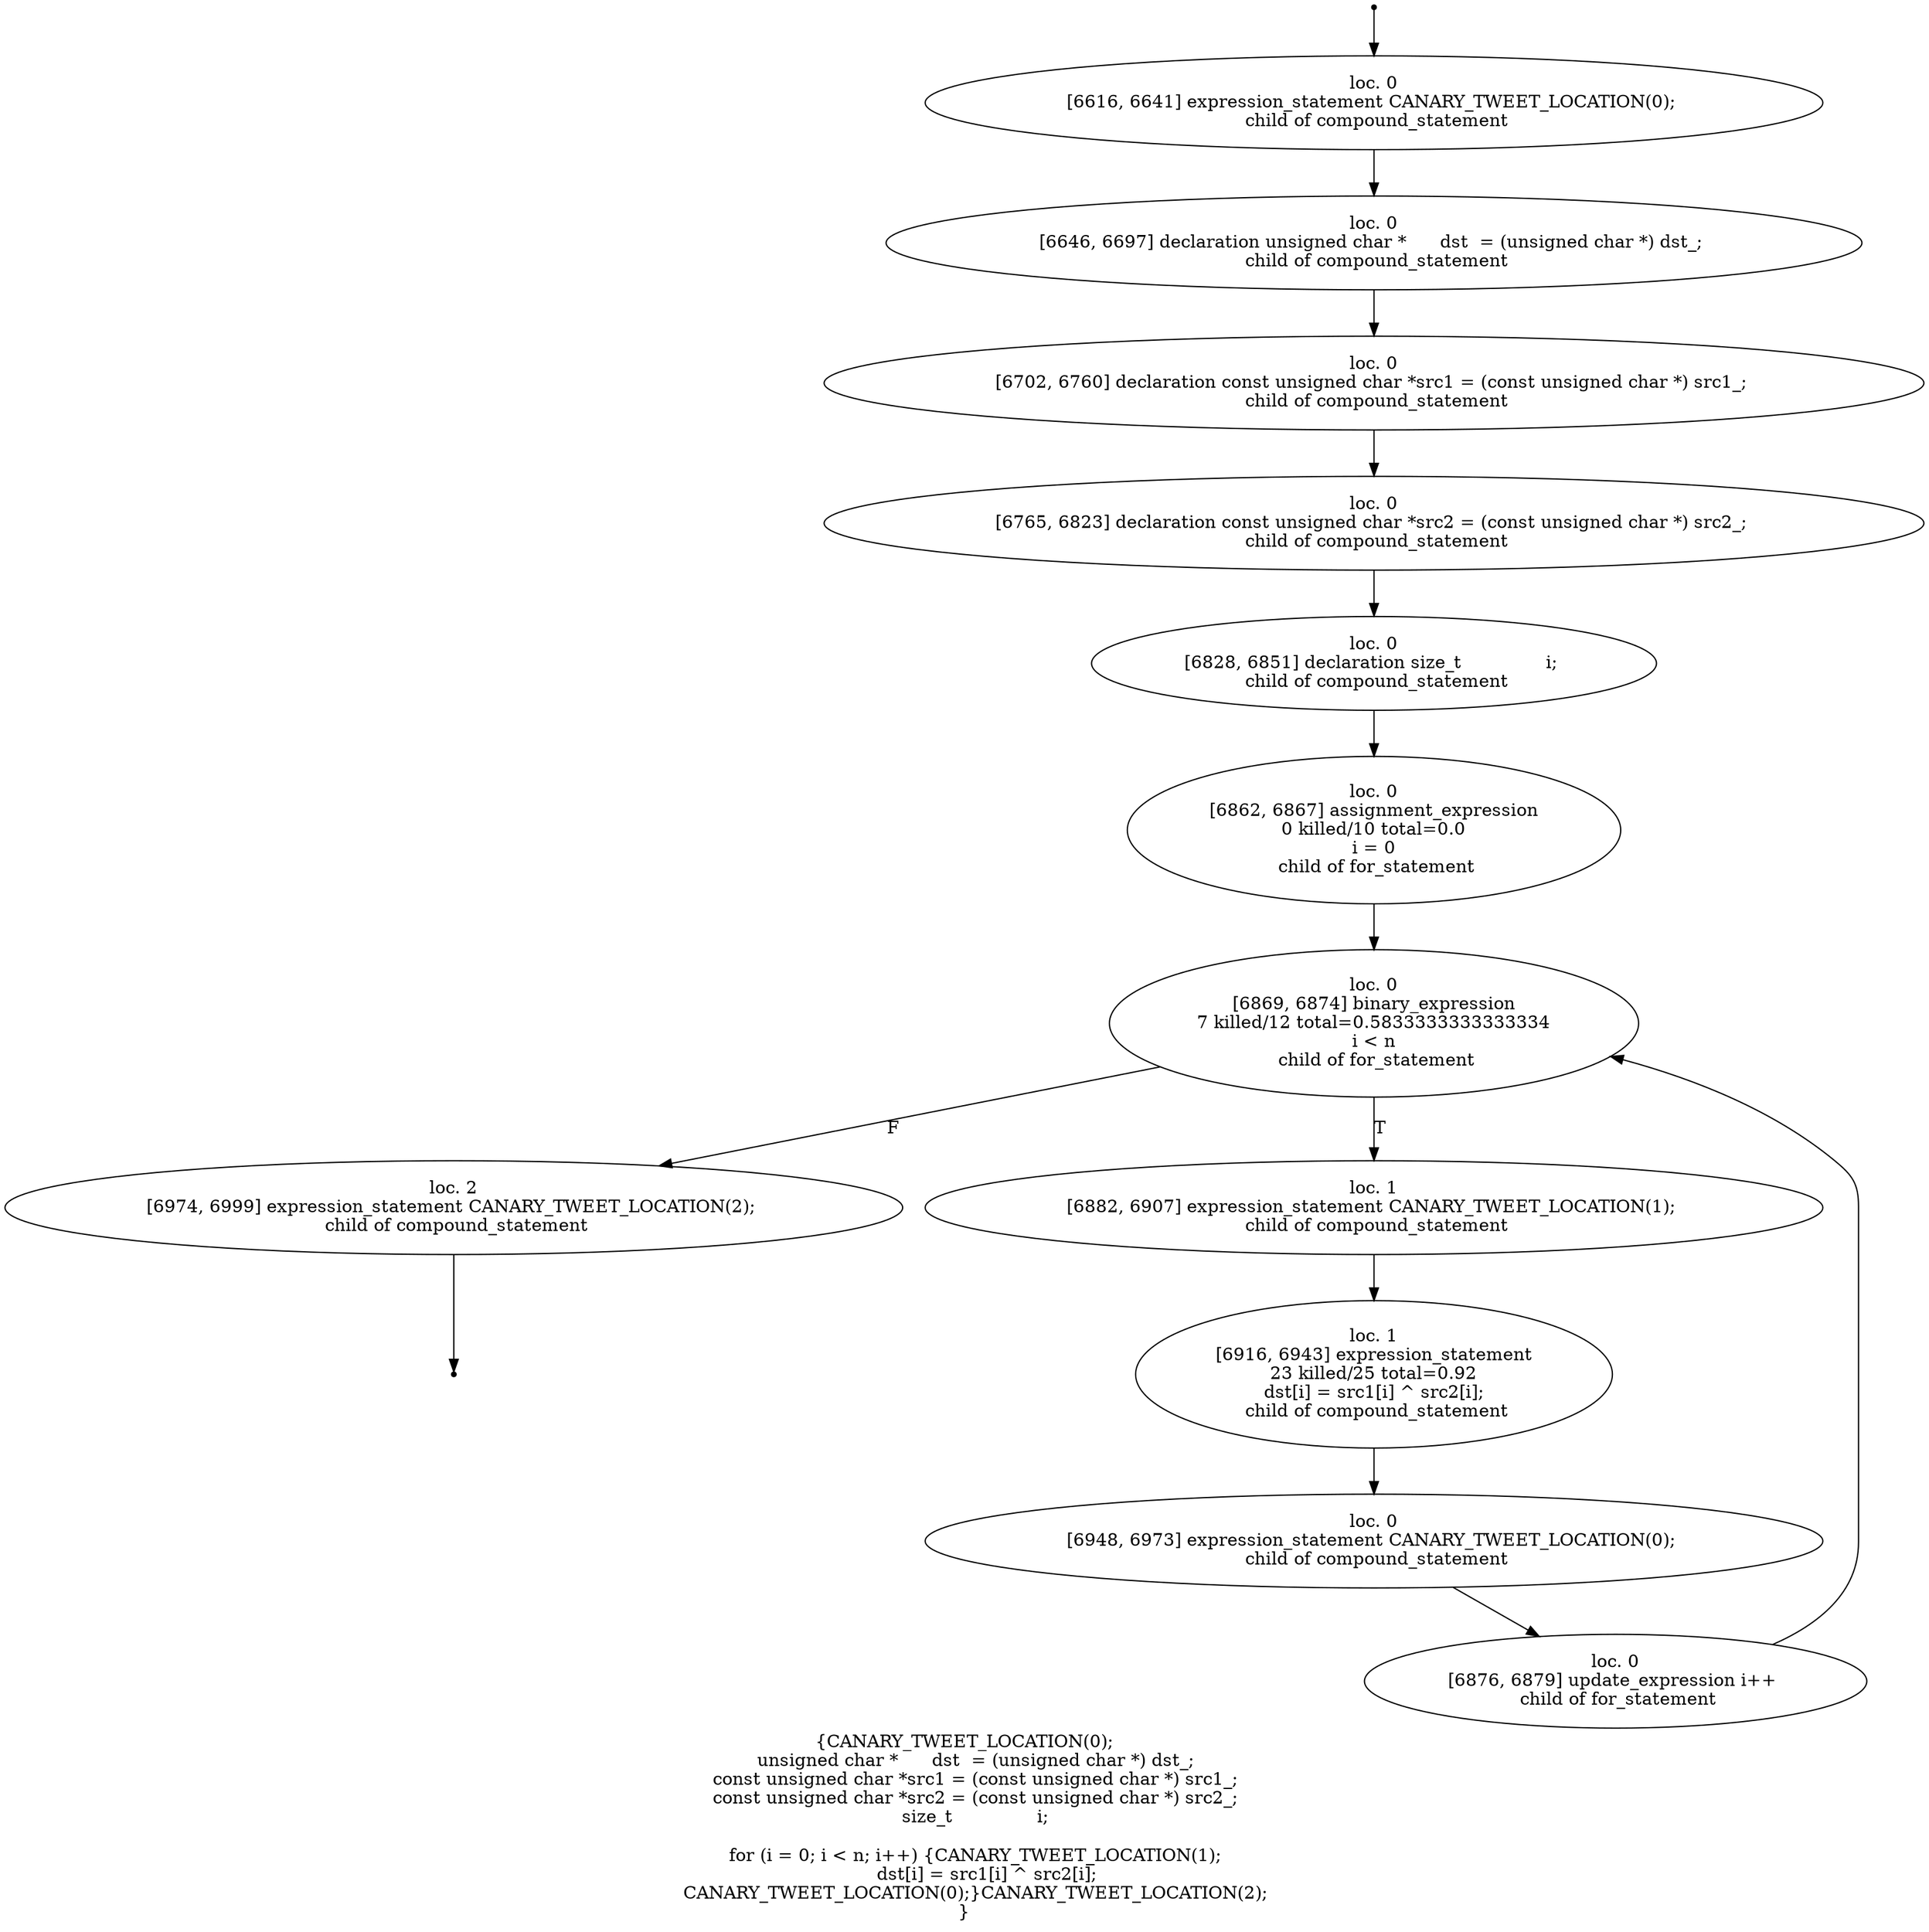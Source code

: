 digraph mem_xor2_15 {
	initial [shape=point]
	initial -> "loc. 0
[6616, 6641] expression_statement CANARY_TWEET_LOCATION(0); 
 child of compound_statement"
	final [shape=point]
	"loc. 2
[6974, 6999] expression_statement CANARY_TWEET_LOCATION(2); 
 child of compound_statement" -> final
	"loc. 0
[6616, 6641] expression_statement CANARY_TWEET_LOCATION(0); 
 child of compound_statement"
	"loc. 0
[6616, 6641] expression_statement CANARY_TWEET_LOCATION(0); 
 child of compound_statement" -> "loc. 0
[6646, 6697] declaration unsigned char *      dst  = (unsigned char *) dst_; 
 child of compound_statement"
	"loc. 0
[6646, 6697] declaration unsigned char *      dst  = (unsigned char *) dst_; 
 child of compound_statement"
	"loc. 0
[6646, 6697] declaration unsigned char *      dst  = (unsigned char *) dst_; 
 child of compound_statement" -> "loc. 0
[6702, 6760] declaration const unsigned char *src1 = (const unsigned char *) src1_; 
 child of compound_statement"
	"loc. 0
[6702, 6760] declaration const unsigned char *src1 = (const unsigned char *) src1_; 
 child of compound_statement"
	"loc. 0
[6702, 6760] declaration const unsigned char *src1 = (const unsigned char *) src1_; 
 child of compound_statement" -> "loc. 0
[6765, 6823] declaration const unsigned char *src2 = (const unsigned char *) src2_; 
 child of compound_statement"
	"loc. 0
[6765, 6823] declaration const unsigned char *src2 = (const unsigned char *) src2_; 
 child of compound_statement"
	"loc. 0
[6765, 6823] declaration const unsigned char *src2 = (const unsigned char *) src2_; 
 child of compound_statement" -> "loc. 0
[6828, 6851] declaration size_t               i; 
 child of compound_statement"
	"loc. 0
[6828, 6851] declaration size_t               i; 
 child of compound_statement"
	"loc. 0
[6828, 6851] declaration size_t               i; 
 child of compound_statement" -> "loc. 0
[6862, 6867] assignment_expression
0 killed/10 total=0.0
 i = 0 
 child of for_statement"
	"loc. 0
[6862, 6867] assignment_expression
0 killed/10 total=0.0
 i = 0 
 child of for_statement"
	"loc. 0
[6862, 6867] assignment_expression
0 killed/10 total=0.0
 i = 0 
 child of for_statement" -> "loc. 0
[6869, 6874] binary_expression
7 killed/12 total=0.5833333333333334
 i < n 
 child of for_statement"
	"loc. 0
[6869, 6874] binary_expression
7 killed/12 total=0.5833333333333334
 i < n 
 child of for_statement"
	"loc. 0
[6869, 6874] binary_expression
7 killed/12 total=0.5833333333333334
 i < n 
 child of for_statement" -> "loc. 1
[6882, 6907] expression_statement CANARY_TWEET_LOCATION(1); 
 child of compound_statement" [label=T]
	"loc. 0
[6869, 6874] binary_expression
7 killed/12 total=0.5833333333333334
 i < n 
 child of for_statement" -> "loc. 2
[6974, 6999] expression_statement CANARY_TWEET_LOCATION(2); 
 child of compound_statement" [label=F]
	"loc. 1
[6882, 6907] expression_statement CANARY_TWEET_LOCATION(1); 
 child of compound_statement"
	"loc. 1
[6882, 6907] expression_statement CANARY_TWEET_LOCATION(1); 
 child of compound_statement" -> "loc. 1
[6916, 6943] expression_statement
23 killed/25 total=0.92
 dst[i] = src1[i] ^ src2[i]; 
 child of compound_statement"
	"loc. 2
[6974, 6999] expression_statement CANARY_TWEET_LOCATION(2); 
 child of compound_statement"
	"loc. 0
[6876, 6879] update_expression i++ 
 child of for_statement"
	"loc. 0
[6876, 6879] update_expression i++ 
 child of for_statement" -> "loc. 0
[6869, 6874] binary_expression
7 killed/12 total=0.5833333333333334
 i < n 
 child of for_statement"
	"loc. 1
[6916, 6943] expression_statement
23 killed/25 total=0.92
 dst[i] = src1[i] ^ src2[i]; 
 child of compound_statement"
	"loc. 1
[6916, 6943] expression_statement
23 killed/25 total=0.92
 dst[i] = src1[i] ^ src2[i]; 
 child of compound_statement" -> "loc. 0
[6948, 6973] expression_statement CANARY_TWEET_LOCATION(0); 
 child of compound_statement"
	"loc. 0
[6948, 6973] expression_statement CANARY_TWEET_LOCATION(0); 
 child of compound_statement"
	"loc. 0
[6948, 6973] expression_statement CANARY_TWEET_LOCATION(0); 
 child of compound_statement" -> "loc. 0
[6876, 6879] update_expression i++ 
 child of for_statement"
	label="{CANARY_TWEET_LOCATION(0);
    unsigned char *      dst  = (unsigned char *) dst_;
    const unsigned char *src1 = (const unsigned char *) src1_;
    const unsigned char *src2 = (const unsigned char *) src2_;
    size_t               i;

    for (i = 0; i < n; i++) {CANARY_TWEET_LOCATION(1);
        dst[i] = src1[i] ^ src2[i];
    CANARY_TWEET_LOCATION(0);}CANARY_TWEET_LOCATION(2);
}"
}
